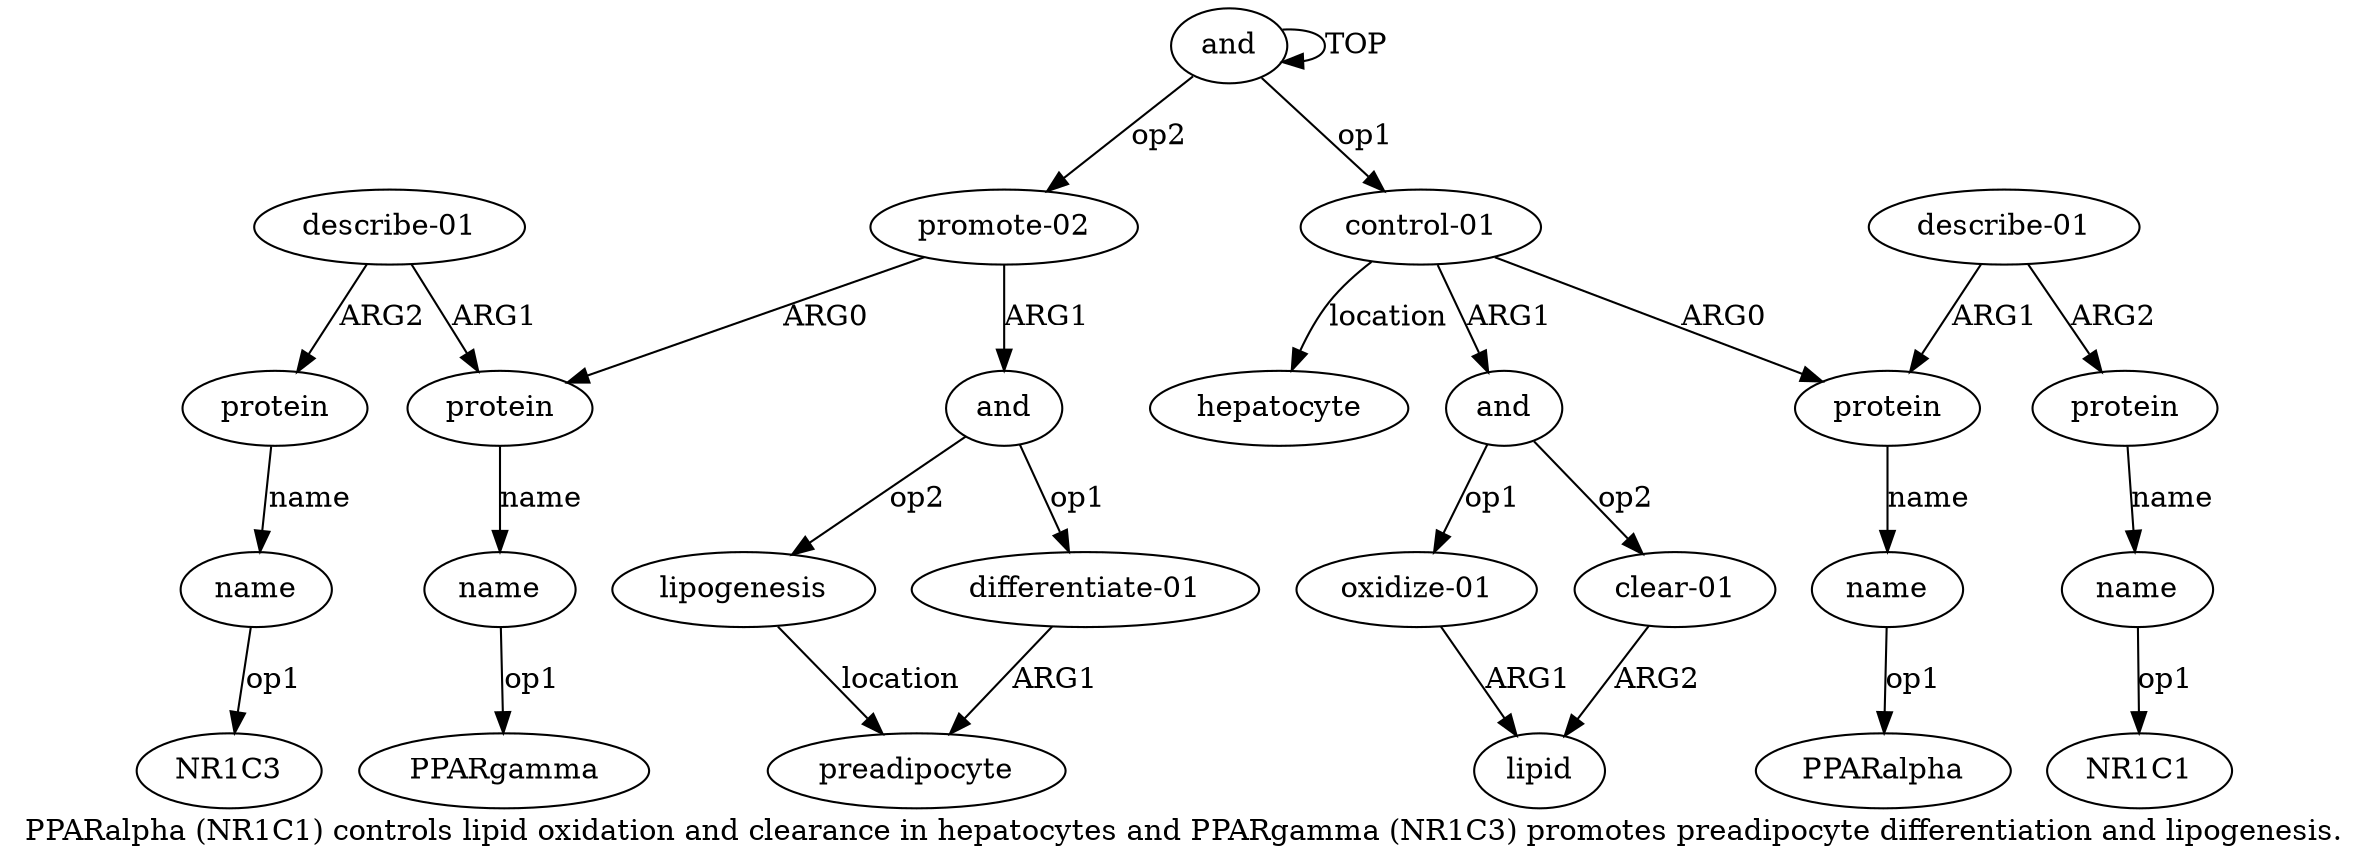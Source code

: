 digraph  {
	graph [label="PPARalpha (NR1C1) controls lipid oxidation and clearance in hepatocytes and PPARgamma (NR1C3) promotes preadipocyte differentiation \
and lipogenesis."];
	node [label="\N"];
	a20	 [color=black,
		gold_ind=20,
		gold_label=preadipocyte,
		label=preadipocyte,
		test_ind=20,
		test_label=preadipocyte];
	a21	 [color=black,
		gold_ind=21,
		gold_label=lipogenesis,
		label=lipogenesis,
		test_ind=21,
		test_label=lipogenesis];
	a21 -> a20 [key=0,
	color=black,
	gold_label=location,
	label=location,
	test_label=location];
"a14 PPARgamma" [color=black,
	gold_ind=-1,
	gold_label=PPARgamma,
	label=PPARgamma,
	test_ind=-1,
	test_label=PPARgamma];
"a17 NR1C3" [color=black,
	gold_ind=-1,
	gold_label=NR1C3,
	label=NR1C3,
	test_ind=-1,
	test_label=NR1C3];
"a6 NR1C1" [color=black,
	gold_ind=-1,
	gold_label=NR1C1,
	label=NR1C1,
	test_ind=-1,
	test_label=NR1C1];
a15 [color=black,
	gold_ind=15,
	gold_label="describe-01",
	label="describe-01",
	test_ind=15,
	test_label="describe-01"];
a16 [color=black,
	gold_ind=16,
	gold_label=protein,
	label=protein,
	test_ind=16,
	test_label=protein];
a15 -> a16 [key=0,
color=black,
gold_label=ARG2,
label=ARG2,
test_label=ARG2];
a13 [color=black,
gold_ind=13,
gold_label=protein,
label=protein,
test_ind=13,
test_label=protein];
a15 -> a13 [key=0,
color=black,
gold_label=ARG1,
label=ARG1,
test_label=ARG1];
a14 [color=black,
gold_ind=14,
gold_label=name,
label=name,
test_ind=14,
test_label=name];
a14 -> "a14 PPARgamma" [key=0,
color=black,
gold_label=op1,
label=op1,
test_label=op1];
a17 [color=black,
gold_ind=17,
gold_label=name,
label=name,
test_ind=17,
test_label=name];
a17 -> "a17 NR1C3" [key=0,
color=black,
gold_label=op1,
label=op1,
test_label=op1];
a16 -> a17 [key=0,
color=black,
gold_label=name,
label=name,
test_label=name];
a11 [color=black,
gold_ind=11,
gold_label=hepatocyte,
label=hepatocyte,
test_ind=11,
test_label=hepatocyte];
a10 [color=black,
gold_ind=10,
gold_label="clear-01",
label="clear-01",
test_ind=10,
test_label="clear-01"];
a9 [color=black,
gold_ind=9,
gold_label=lipid,
label=lipid,
test_ind=9,
test_label=lipid];
a10 -> a9 [key=0,
color=black,
gold_label=ARG2,
label=ARG2,
test_label=ARG2];
a13 -> a14 [key=0,
color=black,
gold_label=name,
label=name,
test_label=name];
a12 [color=black,
gold_ind=12,
gold_label="promote-02",
label="promote-02",
test_ind=12,
test_label="promote-02"];
a12 -> a13 [key=0,
color=black,
gold_label=ARG0,
label=ARG0,
test_label=ARG0];
a18 [color=black,
gold_ind=18,
gold_label=and,
label=and,
test_ind=18,
test_label=and];
a12 -> a18 [key=0,
color=black,
gold_label=ARG1,
label=ARG1,
test_label=ARG1];
a19 [color=black,
gold_ind=19,
gold_label="differentiate-01",
label="differentiate-01",
test_ind=19,
test_label="differentiate-01"];
a19 -> a20 [key=0,
color=black,
gold_label=ARG1,
label=ARG1,
test_label=ARG1];
a18 -> a21 [key=0,
color=black,
gold_label=op2,
label=op2,
test_label=op2];
a18 -> a19 [key=0,
color=black,
gold_label=op1,
label=op1,
test_label=op1];
a1 [color=black,
gold_ind=1,
gold_label="control-01",
label="control-01",
test_ind=1,
test_label="control-01"];
a1 -> a11 [key=0,
color=black,
gold_label=location,
label=location,
test_label=location];
a2 [color=black,
gold_ind=2,
gold_label=protein,
label=protein,
test_ind=2,
test_label=protein];
a1 -> a2 [key=0,
color=black,
gold_label=ARG0,
label=ARG0,
test_label=ARG0];
a7 [color=black,
gold_ind=7,
gold_label=and,
label=and,
test_ind=7,
test_label=and];
a1 -> a7 [key=0,
color=black,
gold_label=ARG1,
label=ARG1,
test_label=ARG1];
a0 [color=black,
gold_ind=0,
gold_label=and,
label=and,
test_ind=0,
test_label=and];
a0 -> a12 [key=0,
color=black,
gold_label=op2,
label=op2,
test_label=op2];
a0 -> a1 [key=0,
color=black,
gold_label=op1,
label=op1,
test_label=op1];
a0 -> a0 [key=0,
color=black,
gold_label=TOP,
label=TOP,
test_label=TOP];
a3 [color=black,
gold_ind=3,
gold_label=name,
label=name,
test_ind=3,
test_label=name];
"a3 PPARalpha" [color=black,
gold_ind=-1,
gold_label=PPARalpha,
label=PPARalpha,
test_ind=-1,
test_label=PPARalpha];
a3 -> "a3 PPARalpha" [key=0,
color=black,
gold_label=op1,
label=op1,
test_label=op1];
a2 -> a3 [key=0,
color=black,
gold_label=name,
label=name,
test_label=name];
a5 [color=black,
gold_ind=5,
gold_label=protein,
label=protein,
test_ind=5,
test_label=protein];
a6 [color=black,
gold_ind=6,
gold_label=name,
label=name,
test_ind=6,
test_label=name];
a5 -> a6 [key=0,
color=black,
gold_label=name,
label=name,
test_label=name];
a4 [color=black,
gold_ind=4,
gold_label="describe-01",
label="describe-01",
test_ind=4,
test_label="describe-01"];
a4 -> a2 [key=0,
color=black,
gold_label=ARG1,
label=ARG1,
test_label=ARG1];
a4 -> a5 [key=0,
color=black,
gold_label=ARG2,
label=ARG2,
test_label=ARG2];
a7 -> a10 [key=0,
color=black,
gold_label=op2,
label=op2,
test_label=op2];
a8 [color=black,
gold_ind=8,
gold_label="oxidize-01",
label="oxidize-01",
test_ind=8,
test_label="oxidize-01"];
a7 -> a8 [key=0,
color=black,
gold_label=op1,
label=op1,
test_label=op1];
a6 -> "a6 NR1C1" [key=0,
color=black,
gold_label=op1,
label=op1,
test_label=op1];
a8 -> a9 [key=0,
color=black,
gold_label=ARG1,
label=ARG1,
test_label=ARG1];
}
